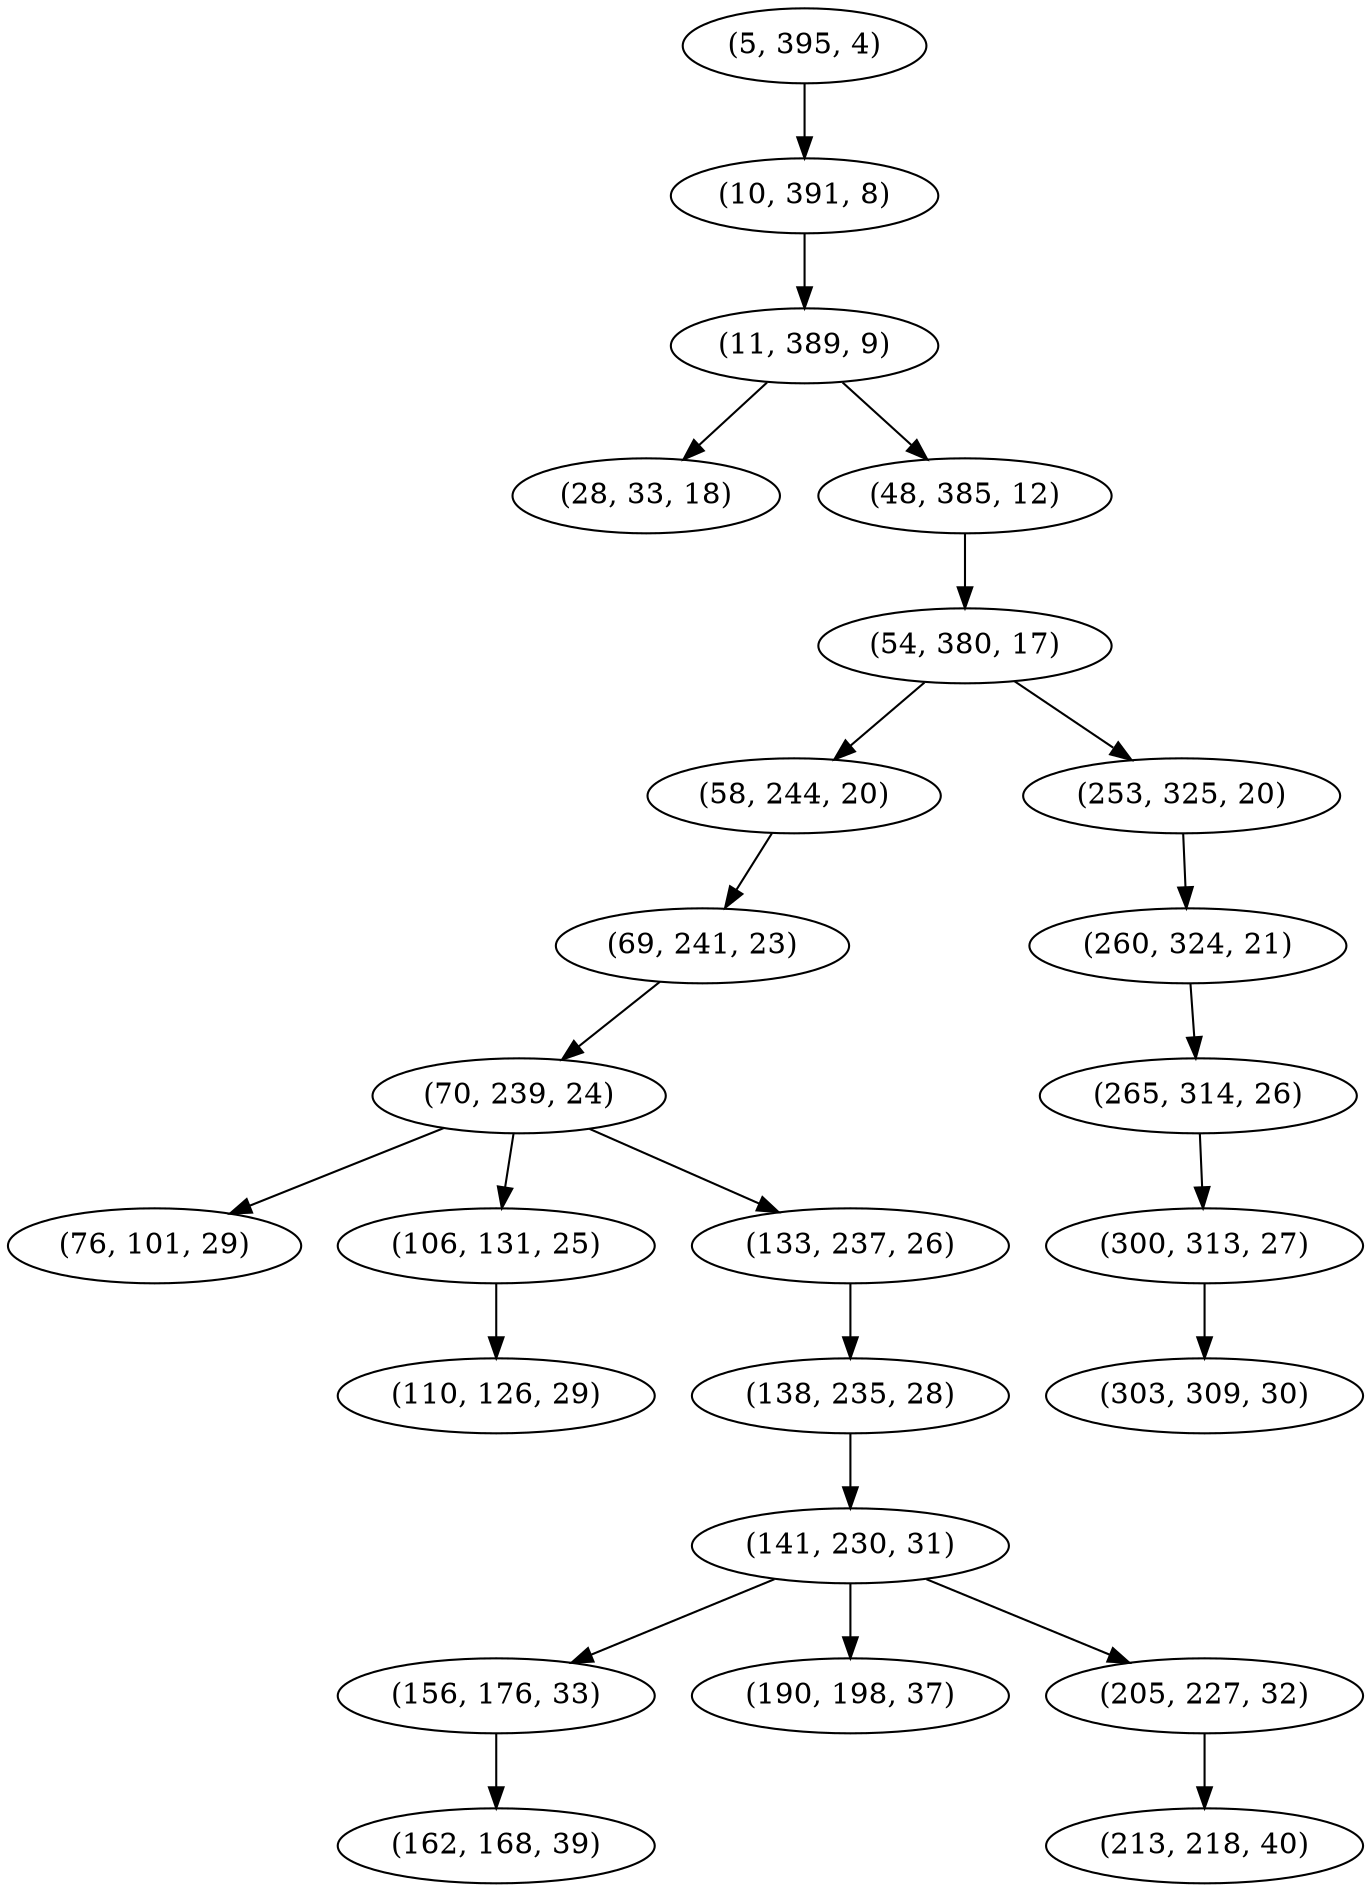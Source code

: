 digraph tree {
    "(5, 395, 4)";
    "(10, 391, 8)";
    "(11, 389, 9)";
    "(28, 33, 18)";
    "(48, 385, 12)";
    "(54, 380, 17)";
    "(58, 244, 20)";
    "(69, 241, 23)";
    "(70, 239, 24)";
    "(76, 101, 29)";
    "(106, 131, 25)";
    "(110, 126, 29)";
    "(133, 237, 26)";
    "(138, 235, 28)";
    "(141, 230, 31)";
    "(156, 176, 33)";
    "(162, 168, 39)";
    "(190, 198, 37)";
    "(205, 227, 32)";
    "(213, 218, 40)";
    "(253, 325, 20)";
    "(260, 324, 21)";
    "(265, 314, 26)";
    "(300, 313, 27)";
    "(303, 309, 30)";
    "(5, 395, 4)" -> "(10, 391, 8)";
    "(10, 391, 8)" -> "(11, 389, 9)";
    "(11, 389, 9)" -> "(28, 33, 18)";
    "(11, 389, 9)" -> "(48, 385, 12)";
    "(48, 385, 12)" -> "(54, 380, 17)";
    "(54, 380, 17)" -> "(58, 244, 20)";
    "(54, 380, 17)" -> "(253, 325, 20)";
    "(58, 244, 20)" -> "(69, 241, 23)";
    "(69, 241, 23)" -> "(70, 239, 24)";
    "(70, 239, 24)" -> "(76, 101, 29)";
    "(70, 239, 24)" -> "(106, 131, 25)";
    "(70, 239, 24)" -> "(133, 237, 26)";
    "(106, 131, 25)" -> "(110, 126, 29)";
    "(133, 237, 26)" -> "(138, 235, 28)";
    "(138, 235, 28)" -> "(141, 230, 31)";
    "(141, 230, 31)" -> "(156, 176, 33)";
    "(141, 230, 31)" -> "(190, 198, 37)";
    "(141, 230, 31)" -> "(205, 227, 32)";
    "(156, 176, 33)" -> "(162, 168, 39)";
    "(205, 227, 32)" -> "(213, 218, 40)";
    "(253, 325, 20)" -> "(260, 324, 21)";
    "(260, 324, 21)" -> "(265, 314, 26)";
    "(265, 314, 26)" -> "(300, 313, 27)";
    "(300, 313, 27)" -> "(303, 309, 30)";
}
